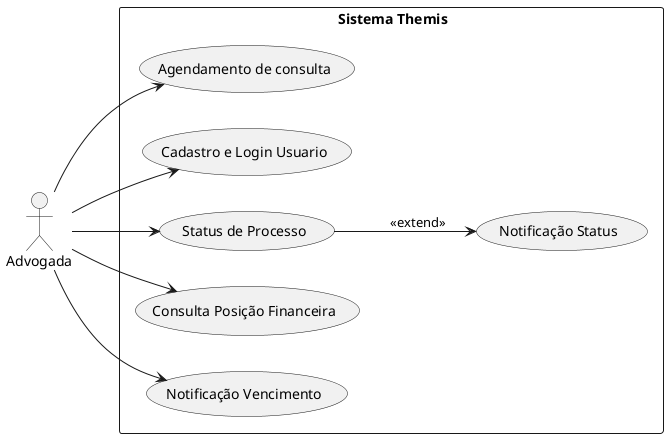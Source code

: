 @startuml
left to right direction
 
actor "Advogada" as Advogada
 
 
rectangle " Sistema Themis"{
    usecase "Agendamento de consulta" as UC1
    usecase "Cadastro e Login Usuario" as UC2
    usecase "Notificação Status" as UC3
    usecase "Status de Processo" as UC4 
    usecase "Consulta Posição Financeira" as UC5
    usecase "Notificação Vencimento" as UC6
   
    
       
}


Advogada --> UC1
Advogada --> UC2
Advogada --> UC4
Advogada --> UC5
Advogada --> UC6

UC4 --> UC3:<<extend>>

 
@enduml